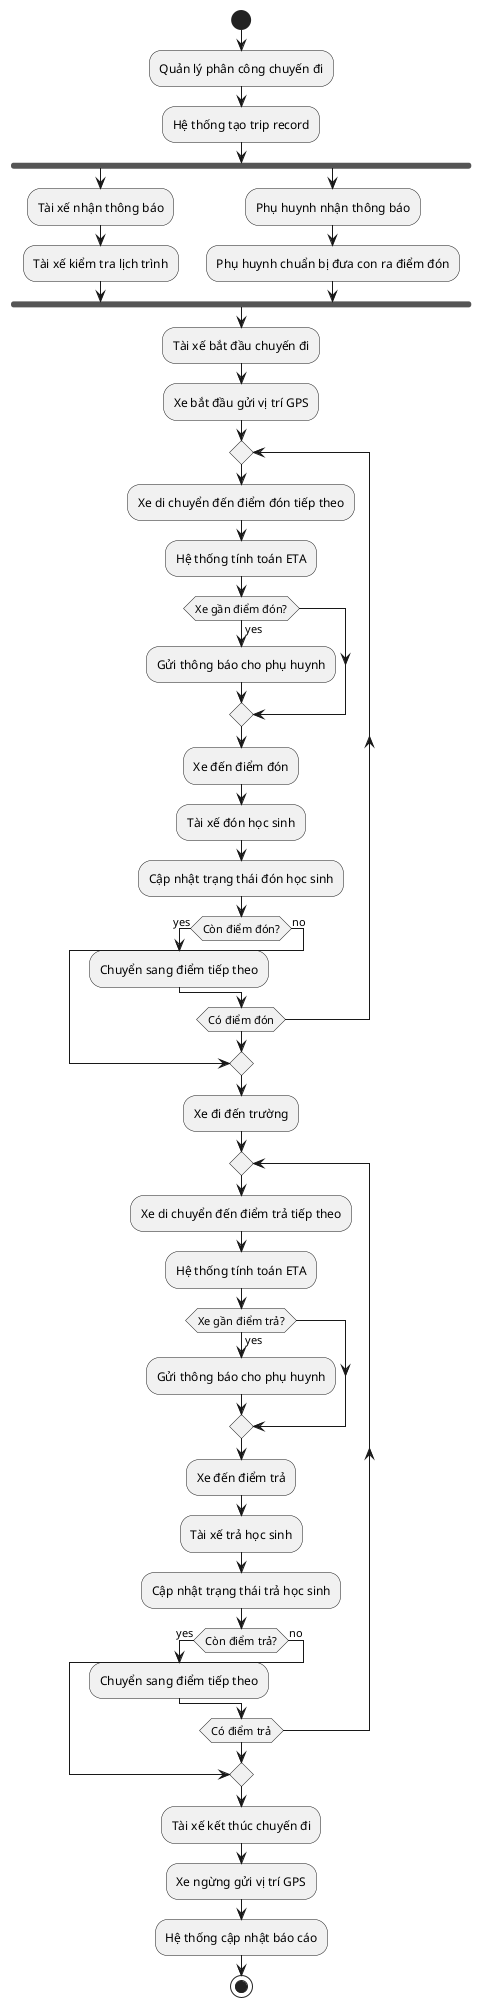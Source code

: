 @startuml activity-complete-trip
start

:Quản lý phân công chuyến đi;
:Hệ thống tạo trip record;

fork
  :Tài xế nhận thông báo;
  :Tài xế kiểm tra lịch trình;
fork again
  :Phụ huynh nhận thông báo;
  :Phụ huynh chuẩn bị đưa con ra điểm đón;
end fork

:Tài xế bắt đầu chuyến đi;
:Xe bắt đầu gửi vị trí GPS;

repeat
  :Xe di chuyển đến điểm đón tiếp theo;
  :Hệ thống tính toán ETA;
  
  if (Xe gần điểm đón?) then (yes)
    :Gửi thông báo cho phụ huynh;
  endif
  
  :Xe đến điểm đón;
  :Tài xế đón học sinh;
  :Cập nhật trạng thái đón học sinh;
  
  if (Còn điểm đón?) then (yes)
    :Chuyển sang điểm tiếp theo;
  else (no)
    break
  endif
repeat while (Có điểm đón)

:Xe đi đến trường;

repeat
  :Xe di chuyển đến điểm trả tiếp theo;
  :Hệ thống tính toán ETA;
  
  if (Xe gần điểm trả?) then (yes)
    :Gửi thông báo cho phụ huynh;
  endif
  
  :Xe đến điểm trả;
  :Tài xế trả học sinh;
  :Cập nhật trạng thái trả học sinh;
  
  if (Còn điểm trả?) then (yes)
    :Chuyển sang điểm tiếp theo;
  else (no)
    break
  endif
repeat while (Có điểm trả)

:Tài xế kết thúc chuyến đi;
:Xe ngừng gửi vị trí GPS;
:Hệ thống cập nhật báo cáo;

stop
@enduml